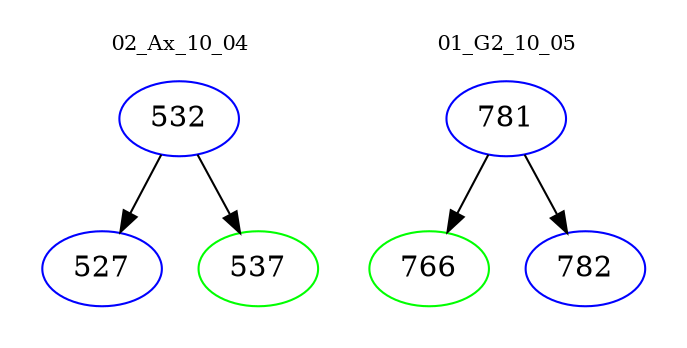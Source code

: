 digraph{
subgraph cluster_0 {
color = white
label = "02_Ax_10_04";
fontsize=10;
T0_532 [label="532", color="blue"]
T0_532 -> T0_527 [color="black"]
T0_527 [label="527", color="blue"]
T0_532 -> T0_537 [color="black"]
T0_537 [label="537", color="green"]
}
subgraph cluster_1 {
color = white
label = "01_G2_10_05";
fontsize=10;
T1_781 [label="781", color="blue"]
T1_781 -> T1_766 [color="black"]
T1_766 [label="766", color="green"]
T1_781 -> T1_782 [color="black"]
T1_782 [label="782", color="blue"]
}
}
